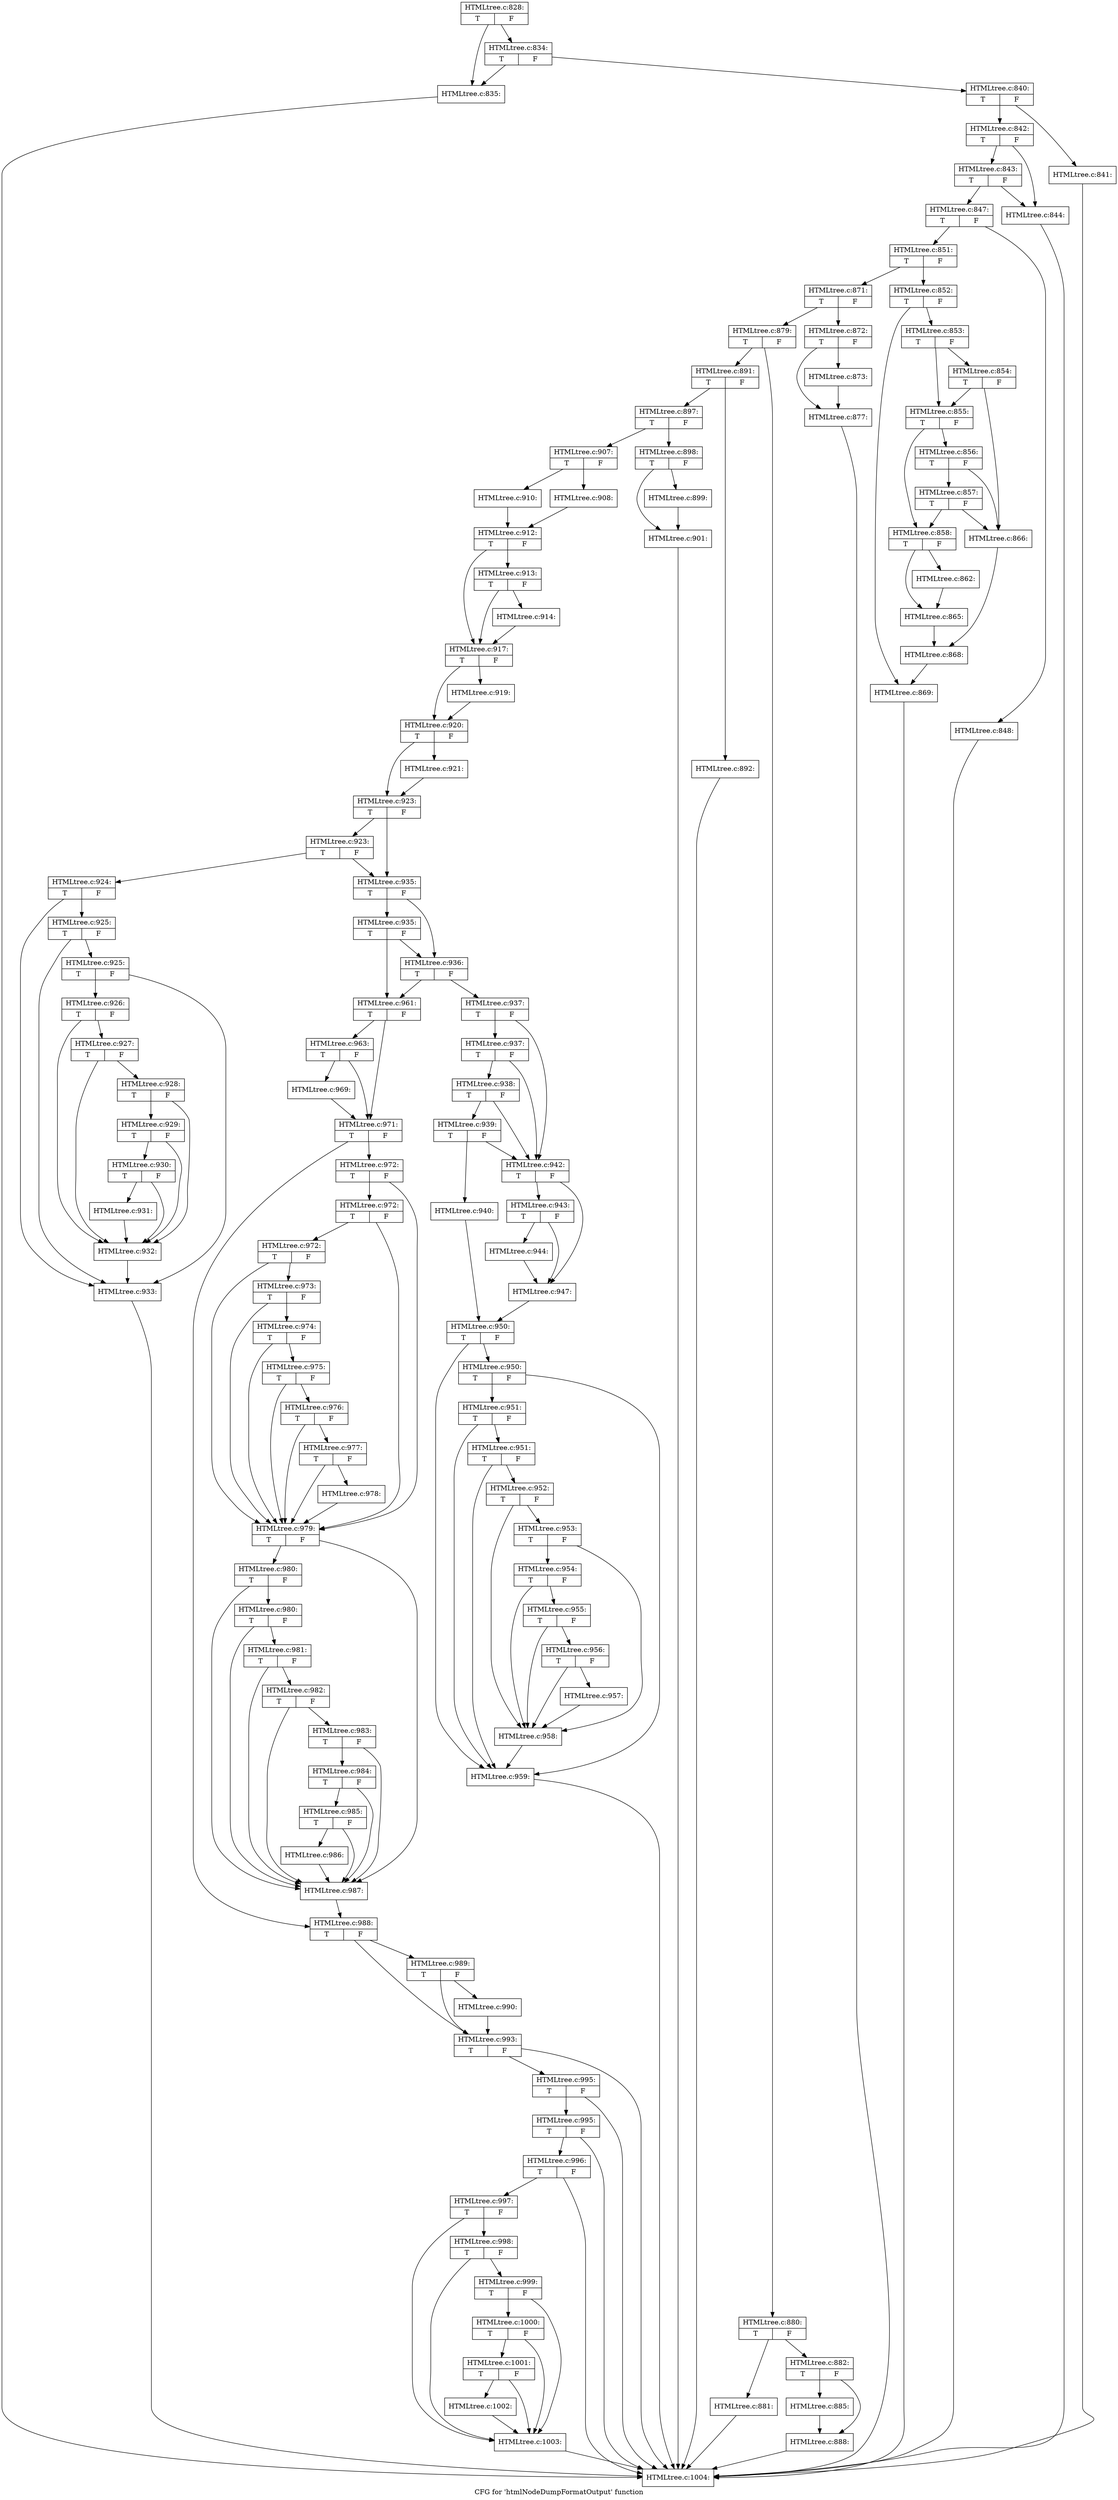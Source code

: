 digraph "CFG for 'htmlNodeDumpFormatOutput' function" {
	label="CFG for 'htmlNodeDumpFormatOutput' function";

	Node0x4359780 [shape=record,label="{HTMLtree.c:828:|{<s0>T|<s1>F}}"];
	Node0x4359780 -> Node0x4373c20;
	Node0x4359780 -> Node0x4373cc0;
	Node0x4373cc0 [shape=record,label="{HTMLtree.c:834:|{<s0>T|<s1>F}}"];
	Node0x4373cc0 -> Node0x4373c20;
	Node0x4373cc0 -> Node0x4373c70;
	Node0x4373c20 [shape=record,label="{HTMLtree.c:835:}"];
	Node0x4373c20 -> Node0x4399610;
	Node0x4373c70 [shape=record,label="{HTMLtree.c:840:|{<s0>T|<s1>F}}"];
	Node0x4373c70 -> Node0x4374370;
	Node0x4373c70 -> Node0x43743c0;
	Node0x4374370 [shape=record,label="{HTMLtree.c:841:}"];
	Node0x4374370 -> Node0x4399610;
	Node0x43743c0 [shape=record,label="{HTMLtree.c:842:|{<s0>T|<s1>F}}"];
	Node0x43743c0 -> Node0x43748e0;
	Node0x43743c0 -> Node0x4374980;
	Node0x4374980 [shape=record,label="{HTMLtree.c:843:|{<s0>T|<s1>F}}"];
	Node0x4374980 -> Node0x43748e0;
	Node0x4374980 -> Node0x4374930;
	Node0x43748e0 [shape=record,label="{HTMLtree.c:844:}"];
	Node0x43748e0 -> Node0x4399610;
	Node0x4374930 [shape=record,label="{HTMLtree.c:847:|{<s0>T|<s1>F}}"];
	Node0x4374930 -> Node0x4375a70;
	Node0x4374930 -> Node0x4375f50;
	Node0x4375a70 [shape=record,label="{HTMLtree.c:848:}"];
	Node0x4375a70 -> Node0x4399610;
	Node0x4375f50 [shape=record,label="{HTMLtree.c:851:|{<s0>T|<s1>F}}"];
	Node0x4375f50 -> Node0x43765f0;
	Node0x4375f50 -> Node0x4376ac0;
	Node0x43765f0 [shape=record,label="{HTMLtree.c:852:|{<s0>T|<s1>F}}"];
	Node0x43765f0 -> Node0x4376d60;
	Node0x43765f0 -> Node0x4376db0;
	Node0x4376d60 [shape=record,label="{HTMLtree.c:853:|{<s0>T|<s1>F}}"];
	Node0x4376d60 -> Node0x43772b0;
	Node0x4376d60 -> Node0x4377330;
	Node0x4377330 [shape=record,label="{HTMLtree.c:854:|{<s0>T|<s1>F}}"];
	Node0x4377330 -> Node0x43772b0;
	Node0x4377330 -> Node0x4377260;
	Node0x43772b0 [shape=record,label="{HTMLtree.c:855:|{<s0>T|<s1>F}}"];
	Node0x43772b0 -> Node0x43771c0;
	Node0x43772b0 -> Node0x4377cd0;
	Node0x4377cd0 [shape=record,label="{HTMLtree.c:856:|{<s0>T|<s1>F}}"];
	Node0x4377cd0 -> Node0x43780b0;
	Node0x4377cd0 -> Node0x4377260;
	Node0x43780b0 [shape=record,label="{HTMLtree.c:857:|{<s0>T|<s1>F}}"];
	Node0x43780b0 -> Node0x43771c0;
	Node0x43780b0 -> Node0x4377260;
	Node0x43771c0 [shape=record,label="{HTMLtree.c:858:|{<s0>T|<s1>F}}"];
	Node0x43771c0 -> Node0x4379540;
	Node0x43771c0 -> Node0x4379870;
	Node0x4379540 [shape=record,label="{HTMLtree.c:862:}"];
	Node0x4379540 -> Node0x4379870;
	Node0x4379870 [shape=record,label="{HTMLtree.c:865:}"];
	Node0x4379870 -> Node0x4377210;
	Node0x4377260 [shape=record,label="{HTMLtree.c:866:}"];
	Node0x4377260 -> Node0x4377210;
	Node0x4377210 [shape=record,label="{HTMLtree.c:868:}"];
	Node0x4377210 -> Node0x4376db0;
	Node0x4376db0 [shape=record,label="{HTMLtree.c:869:}"];
	Node0x4376db0 -> Node0x4399610;
	Node0x4376ac0 [shape=record,label="{HTMLtree.c:871:|{<s0>T|<s1>F}}"];
	Node0x4376ac0 -> Node0x4379820;
	Node0x4376ac0 -> Node0x4379710;
	Node0x4379820 [shape=record,label="{HTMLtree.c:872:|{<s0>T|<s1>F}}"];
	Node0x4379820 -> Node0x437ae70;
	Node0x4379820 -> Node0x437aec0;
	Node0x437ae70 [shape=record,label="{HTMLtree.c:873:}"];
	Node0x437ae70 -> Node0x437aec0;
	Node0x437aec0 [shape=record,label="{HTMLtree.c:877:}"];
	Node0x437aec0 -> Node0x4399610;
	Node0x4379710 [shape=record,label="{HTMLtree.c:879:|{<s0>T|<s1>F}}"];
	Node0x4379710 -> Node0x437bdf0;
	Node0x4379710 -> Node0x437be40;
	Node0x437bdf0 [shape=record,label="{HTMLtree.c:880:|{<s0>T|<s1>F}}"];
	Node0x437bdf0 -> Node0x437c370;
	Node0x437bdf0 -> Node0x437c3c0;
	Node0x437c370 [shape=record,label="{HTMLtree.c:881:}"];
	Node0x437c370 -> Node0x4399610;
	Node0x437c3c0 [shape=record,label="{HTMLtree.c:882:|{<s0>T|<s1>F}}"];
	Node0x437c3c0 -> Node0x437cee0;
	Node0x437c3c0 -> Node0x437cf30;
	Node0x437cee0 [shape=record,label="{HTMLtree.c:885:}"];
	Node0x437cee0 -> Node0x437cf30;
	Node0x437cf30 [shape=record,label="{HTMLtree.c:888:}"];
	Node0x437cf30 -> Node0x4399610;
	Node0x437be40 [shape=record,label="{HTMLtree.c:891:|{<s0>T|<s1>F}}"];
	Node0x437be40 -> Node0x437de40;
	Node0x437be40 -> Node0x437de90;
	Node0x437de40 [shape=record,label="{HTMLtree.c:892:}"];
	Node0x437de40 -> Node0x4399610;
	Node0x437de90 [shape=record,label="{HTMLtree.c:897:|{<s0>T|<s1>F}}"];
	Node0x437de90 -> Node0x4305390;
	Node0x437de90 -> Node0x43053e0;
	Node0x4305390 [shape=record,label="{HTMLtree.c:898:|{<s0>T|<s1>F}}"];
	Node0x4305390 -> Node0x43058d0;
	Node0x4305390 -> Node0x4305920;
	Node0x43058d0 [shape=record,label="{HTMLtree.c:899:}"];
	Node0x43058d0 -> Node0x4305920;
	Node0x4305920 [shape=record,label="{HTMLtree.c:901:}"];
	Node0x4305920 -> Node0x4399610;
	Node0x43053e0 [shape=record,label="{HTMLtree.c:907:|{<s0>T|<s1>F}}"];
	Node0x43053e0 -> Node0x4306330;
	Node0x43053e0 -> Node0x43063d0;
	Node0x4306330 [shape=record,label="{HTMLtree.c:908:}"];
	Node0x4306330 -> Node0x4306380;
	Node0x43063d0 [shape=record,label="{HTMLtree.c:910:}"];
	Node0x43063d0 -> Node0x4306380;
	Node0x4306380 [shape=record,label="{HTMLtree.c:912:|{<s0>T|<s1>F}}"];
	Node0x4306380 -> Node0x4307640;
	Node0x4306380 -> Node0x4327990;
	Node0x4307640 [shape=record,label="{HTMLtree.c:913:|{<s0>T|<s1>F}}"];
	Node0x4307640 -> Node0x4307310;
	Node0x4307640 -> Node0x4327990;
	Node0x4307310 [shape=record,label="{HTMLtree.c:914:}"];
	Node0x4307310 -> Node0x4327990;
	Node0x4327990 [shape=record,label="{HTMLtree.c:917:|{<s0>T|<s1>F}}"];
	Node0x4327990 -> Node0x43869b0;
	Node0x4327990 -> Node0x4386a00;
	Node0x43869b0 [shape=record,label="{HTMLtree.c:919:}"];
	Node0x43869b0 -> Node0x4386a00;
	Node0x4386a00 [shape=record,label="{HTMLtree.c:920:|{<s0>T|<s1>F}}"];
	Node0x4386a00 -> Node0x4387170;
	Node0x4386a00 -> Node0x43874a0;
	Node0x4387170 [shape=record,label="{HTMLtree.c:921:}"];
	Node0x4387170 -> Node0x43874a0;
	Node0x43874a0 [shape=record,label="{HTMLtree.c:923:|{<s0>T|<s1>F}}"];
	Node0x43874a0 -> Node0x4387e00;
	Node0x43874a0 -> Node0x4387bd0;
	Node0x4387e00 [shape=record,label="{HTMLtree.c:923:|{<s0>T|<s1>F}}"];
	Node0x4387e00 -> Node0x4359800;
	Node0x4387e00 -> Node0x4387bd0;
	Node0x4359800 [shape=record,label="{HTMLtree.c:924:|{<s0>T|<s1>F}}"];
	Node0x4359800 -> Node0x4388800;
	Node0x4359800 -> Node0x4388730;
	Node0x4388800 [shape=record,label="{HTMLtree.c:925:|{<s0>T|<s1>F}}"];
	Node0x4388800 -> Node0x4388730;
	Node0x4388800 -> Node0x4388780;
	Node0x4388780 [shape=record,label="{HTMLtree.c:925:|{<s0>T|<s1>F}}"];
	Node0x4388780 -> Node0x43886e0;
	Node0x4388780 -> Node0x4388730;
	Node0x43886e0 [shape=record,label="{HTMLtree.c:926:|{<s0>T|<s1>F}}"];
	Node0x43886e0 -> Node0x4306e80;
	Node0x43886e0 -> Node0x4387260;
	Node0x4306e80 [shape=record,label="{HTMLtree.c:927:|{<s0>T|<s1>F}}"];
	Node0x4306e80 -> Node0x4307280;
	Node0x4306e80 -> Node0x4387260;
	Node0x4307280 [shape=record,label="{HTMLtree.c:928:|{<s0>T|<s1>F}}"];
	Node0x4307280 -> Node0x4307230;
	Node0x4307280 -> Node0x4387260;
	Node0x4307230 [shape=record,label="{HTMLtree.c:929:|{<s0>T|<s1>F}}"];
	Node0x4307230 -> Node0x43071e0;
	Node0x4307230 -> Node0x4387260;
	Node0x43071e0 [shape=record,label="{HTMLtree.c:930:|{<s0>T|<s1>F}}"];
	Node0x43071e0 -> Node0x43870c0;
	Node0x43071e0 -> Node0x4387260;
	Node0x43870c0 [shape=record,label="{HTMLtree.c:931:}"];
	Node0x43870c0 -> Node0x4387260;
	Node0x4387260 [shape=record,label="{HTMLtree.c:932:}"];
	Node0x4387260 -> Node0x4388730;
	Node0x4388730 [shape=record,label="{HTMLtree.c:933:}"];
	Node0x4388730 -> Node0x4399610;
	Node0x4387bd0 [shape=record,label="{HTMLtree.c:935:|{<s0>T|<s1>F}}"];
	Node0x4387bd0 -> Node0x438b120;
	Node0x4387bd0 -> Node0x438b1a0;
	Node0x438b1a0 [shape=record,label="{HTMLtree.c:935:|{<s0>T|<s1>F}}"];
	Node0x438b1a0 -> Node0x438b120;
	Node0x438b1a0 -> Node0x438b0d0;
	Node0x438b120 [shape=record,label="{HTMLtree.c:936:|{<s0>T|<s1>F}}"];
	Node0x438b120 -> Node0x438b080;
	Node0x438b120 -> Node0x438b0d0;
	Node0x438b080 [shape=record,label="{HTMLtree.c:937:|{<s0>T|<s1>F}}"];
	Node0x438b080 -> Node0x438bf10;
	Node0x438b080 -> Node0x438bdc0;
	Node0x438bf10 [shape=record,label="{HTMLtree.c:937:|{<s0>T|<s1>F}}"];
	Node0x438bf10 -> Node0x438be90;
	Node0x438bf10 -> Node0x438bdc0;
	Node0x438be90 [shape=record,label="{HTMLtree.c:938:|{<s0>T|<s1>F}}"];
	Node0x438be90 -> Node0x438be10;
	Node0x438be90 -> Node0x438bdc0;
	Node0x438be10 [shape=record,label="{HTMLtree.c:939:|{<s0>T|<s1>F}}"];
	Node0x438be10 -> Node0x438bd20;
	Node0x438be10 -> Node0x438bdc0;
	Node0x438bd20 [shape=record,label="{HTMLtree.c:940:}"];
	Node0x438bd20 -> Node0x438bd70;
	Node0x438bdc0 [shape=record,label="{HTMLtree.c:942:|{<s0>T|<s1>F}}"];
	Node0x438bdc0 -> Node0x438dab0;
	Node0x438bdc0 -> Node0x438da60;
	Node0x438dab0 [shape=record,label="{HTMLtree.c:943:|{<s0>T|<s1>F}}"];
	Node0x438dab0 -> Node0x438cd60;
	Node0x438dab0 -> Node0x438da60;
	Node0x438cd60 [shape=record,label="{HTMLtree.c:944:}"];
	Node0x438cd60 -> Node0x438da60;
	Node0x438da60 [shape=record,label="{HTMLtree.c:947:}"];
	Node0x438da60 -> Node0x438bd70;
	Node0x438bd70 [shape=record,label="{HTMLtree.c:950:|{<s0>T|<s1>F}}"];
	Node0x438bd70 -> Node0x438f2a0;
	Node0x438bd70 -> Node0x438f150;
	Node0x438f2a0 [shape=record,label="{HTMLtree.c:950:|{<s0>T|<s1>F}}"];
	Node0x438f2a0 -> Node0x438f220;
	Node0x438f2a0 -> Node0x438f150;
	Node0x438f220 [shape=record,label="{HTMLtree.c:951:|{<s0>T|<s1>F}}"];
	Node0x438f220 -> Node0x438f1a0;
	Node0x438f220 -> Node0x438f150;
	Node0x438f1a0 [shape=record,label="{HTMLtree.c:951:|{<s0>T|<s1>F}}"];
	Node0x438f1a0 -> Node0x438f150;
	Node0x438f1a0 -> Node0x438f100;
	Node0x438f100 [shape=record,label="{HTMLtree.c:952:|{<s0>T|<s1>F}}"];
	Node0x438f100 -> Node0x438ff20;
	Node0x438f100 -> Node0x438fd50;
	Node0x438ff20 [shape=record,label="{HTMLtree.c:953:|{<s0>T|<s1>F}}"];
	Node0x438ff20 -> Node0x438fea0;
	Node0x438ff20 -> Node0x438fd50;
	Node0x438fea0 [shape=record,label="{HTMLtree.c:954:|{<s0>T|<s1>F}}"];
	Node0x438fea0 -> Node0x438fe20;
	Node0x438fea0 -> Node0x438fd50;
	Node0x438fe20 [shape=record,label="{HTMLtree.c:955:|{<s0>T|<s1>F}}"];
	Node0x438fe20 -> Node0x438fda0;
	Node0x438fe20 -> Node0x438fd50;
	Node0x438fda0 [shape=record,label="{HTMLtree.c:956:|{<s0>T|<s1>F}}"];
	Node0x438fda0 -> Node0x438fd00;
	Node0x438fda0 -> Node0x438fd50;
	Node0x438fd00 [shape=record,label="{HTMLtree.c:957:}"];
	Node0x438fd00 -> Node0x438fd50;
	Node0x438fd50 [shape=record,label="{HTMLtree.c:958:}"];
	Node0x438fd50 -> Node0x438f150;
	Node0x438f150 [shape=record,label="{HTMLtree.c:959:}"];
	Node0x438f150 -> Node0x4399610;
	Node0x438b0d0 [shape=record,label="{HTMLtree.c:961:|{<s0>T|<s1>F}}"];
	Node0x438b0d0 -> Node0x4391d20;
	Node0x438b0d0 -> Node0x4391cd0;
	Node0x4391d20 [shape=record,label="{HTMLtree.c:963:|{<s0>T|<s1>F}}"];
	Node0x4391d20 -> Node0x4391c80;
	Node0x4391d20 -> Node0x4391cd0;
	Node0x4391c80 [shape=record,label="{HTMLtree.c:969:}"];
	Node0x4391c80 -> Node0x4391cd0;
	Node0x4391cd0 [shape=record,label="{HTMLtree.c:971:|{<s0>T|<s1>F}}"];
	Node0x4391cd0 -> Node0x4392980;
	Node0x4391cd0 -> Node0x43929d0;
	Node0x4392980 [shape=record,label="{HTMLtree.c:972:|{<s0>T|<s1>F}}"];
	Node0x4392980 -> Node0x4393160;
	Node0x4392980 -> Node0x4392e10;
	Node0x4393160 [shape=record,label="{HTMLtree.c:972:|{<s0>T|<s1>F}}"];
	Node0x4393160 -> Node0x43930e0;
	Node0x4393160 -> Node0x4392e10;
	Node0x43930e0 [shape=record,label="{HTMLtree.c:972:|{<s0>T|<s1>F}}"];
	Node0x43930e0 -> Node0x4392e10;
	Node0x43930e0 -> Node0x4393060;
	Node0x4393060 [shape=record,label="{HTMLtree.c:973:|{<s0>T|<s1>F}}"];
	Node0x4393060 -> Node0x4392fe0;
	Node0x4393060 -> Node0x4392e10;
	Node0x4392fe0 [shape=record,label="{HTMLtree.c:974:|{<s0>T|<s1>F}}"];
	Node0x4392fe0 -> Node0x4392f60;
	Node0x4392fe0 -> Node0x4392e10;
	Node0x4392f60 [shape=record,label="{HTMLtree.c:975:|{<s0>T|<s1>F}}"];
	Node0x4392f60 -> Node0x4392ee0;
	Node0x4392f60 -> Node0x4392e10;
	Node0x4392ee0 [shape=record,label="{HTMLtree.c:976:|{<s0>T|<s1>F}}"];
	Node0x4392ee0 -> Node0x4392e60;
	Node0x4392ee0 -> Node0x4392e10;
	Node0x4392e60 [shape=record,label="{HTMLtree.c:977:|{<s0>T|<s1>F}}"];
	Node0x4392e60 -> Node0x4392dc0;
	Node0x4392e60 -> Node0x4392e10;
	Node0x4392dc0 [shape=record,label="{HTMLtree.c:978:}"];
	Node0x4392dc0 -> Node0x4392e10;
	Node0x4392e10 [shape=record,label="{HTMLtree.c:979:|{<s0>T|<s1>F}}"];
	Node0x4392e10 -> Node0x4395e30;
	Node0x4392e10 -> Node0x4395c00;
	Node0x4395e30 [shape=record,label="{HTMLtree.c:980:|{<s0>T|<s1>F}}"];
	Node0x4395e30 -> Node0x4395de0;
	Node0x4395e30 -> Node0x4395c00;
	Node0x4395de0 [shape=record,label="{HTMLtree.c:980:|{<s0>T|<s1>F}}"];
	Node0x4395de0 -> Node0x4395c00;
	Node0x4395de0 -> Node0x4395d90;
	Node0x4395d90 [shape=record,label="{HTMLtree.c:981:|{<s0>T|<s1>F}}"];
	Node0x4395d90 -> Node0x4395d40;
	Node0x4395d90 -> Node0x4395c00;
	Node0x4395d40 [shape=record,label="{HTMLtree.c:982:|{<s0>T|<s1>F}}"];
	Node0x4395d40 -> Node0x4395cf0;
	Node0x4395d40 -> Node0x4395c00;
	Node0x4395cf0 [shape=record,label="{HTMLtree.c:983:|{<s0>T|<s1>F}}"];
	Node0x4395cf0 -> Node0x4395ca0;
	Node0x4395cf0 -> Node0x4395c00;
	Node0x4395ca0 [shape=record,label="{HTMLtree.c:984:|{<s0>T|<s1>F}}"];
	Node0x4395ca0 -> Node0x4395c50;
	Node0x4395ca0 -> Node0x4395c00;
	Node0x4395c50 [shape=record,label="{HTMLtree.c:985:|{<s0>T|<s1>F}}"];
	Node0x4395c50 -> Node0x4395610;
	Node0x4395c50 -> Node0x4395c00;
	Node0x4395610 [shape=record,label="{HTMLtree.c:986:}"];
	Node0x4395610 -> Node0x4395c00;
	Node0x4395c00 [shape=record,label="{HTMLtree.c:987:}"];
	Node0x4395c00 -> Node0x43929d0;
	Node0x43929d0 [shape=record,label="{HTMLtree.c:988:|{<s0>T|<s1>F}}"];
	Node0x43929d0 -> Node0x4398090;
	Node0x43929d0 -> Node0x4398040;
	Node0x4398090 [shape=record,label="{HTMLtree.c:989:|{<s0>T|<s1>F}}"];
	Node0x4398090 -> Node0x4397ff0;
	Node0x4398090 -> Node0x4398040;
	Node0x4397ff0 [shape=record,label="{HTMLtree.c:990:}"];
	Node0x4397ff0 -> Node0x4398040;
	Node0x4398040 [shape=record,label="{HTMLtree.c:993:|{<s0>T|<s1>F}}"];
	Node0x4398040 -> Node0x4399760;
	Node0x4398040 -> Node0x4399610;
	Node0x4399760 [shape=record,label="{HTMLtree.c:995:|{<s0>T|<s1>F}}"];
	Node0x4399760 -> Node0x43996e0;
	Node0x4399760 -> Node0x4399610;
	Node0x43996e0 [shape=record,label="{HTMLtree.c:995:|{<s0>T|<s1>F}}"];
	Node0x43996e0 -> Node0x4399610;
	Node0x43996e0 -> Node0x4399660;
	Node0x4399660 [shape=record,label="{HTMLtree.c:996:|{<s0>T|<s1>F}}"];
	Node0x4399660 -> Node0x43995c0;
	Node0x4399660 -> Node0x4399610;
	Node0x43995c0 [shape=record,label="{HTMLtree.c:997:|{<s0>T|<s1>F}}"];
	Node0x43995c0 -> Node0x439a440;
	Node0x43995c0 -> Node0x439a270;
	Node0x439a440 [shape=record,label="{HTMLtree.c:998:|{<s0>T|<s1>F}}"];
	Node0x439a440 -> Node0x439a3c0;
	Node0x439a440 -> Node0x439a270;
	Node0x439a3c0 [shape=record,label="{HTMLtree.c:999:|{<s0>T|<s1>F}}"];
	Node0x439a3c0 -> Node0x439a340;
	Node0x439a3c0 -> Node0x439a270;
	Node0x439a340 [shape=record,label="{HTMLtree.c:1000:|{<s0>T|<s1>F}}"];
	Node0x439a340 -> Node0x439a2c0;
	Node0x439a340 -> Node0x439a270;
	Node0x439a2c0 [shape=record,label="{HTMLtree.c:1001:|{<s0>T|<s1>F}}"];
	Node0x439a2c0 -> Node0x439a220;
	Node0x439a2c0 -> Node0x439a270;
	Node0x439a220 [shape=record,label="{HTMLtree.c:1002:}"];
	Node0x439a220 -> Node0x439a270;
	Node0x439a270 [shape=record,label="{HTMLtree.c:1003:}"];
	Node0x439a270 -> Node0x4399610;
	Node0x4399610 [shape=record,label="{HTMLtree.c:1004:}"];
}
